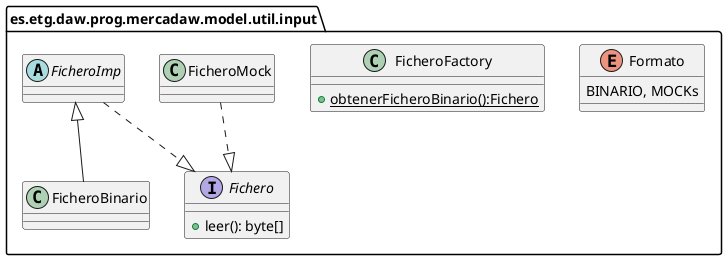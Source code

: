 @startuml input

set separator none
package es.etg.daw.prog.mercadaw.model.util.input{

    enum Formato{
        BINARIO, MOCKs
    }

    class FicheroFactory{
        {static} + obtenerFicheroBinario():Fichero
    }

    class FicheroMock{

    }

    class FicheroBinario{

    }

    abstract FicheroImp{

    }

    interface Fichero{
        + leer(): byte[]

    }
}


FicheroImp <|-- FicheroBinario
FicheroMock ..|> Fichero
FicheroImp ..|> Fichero
@enduml